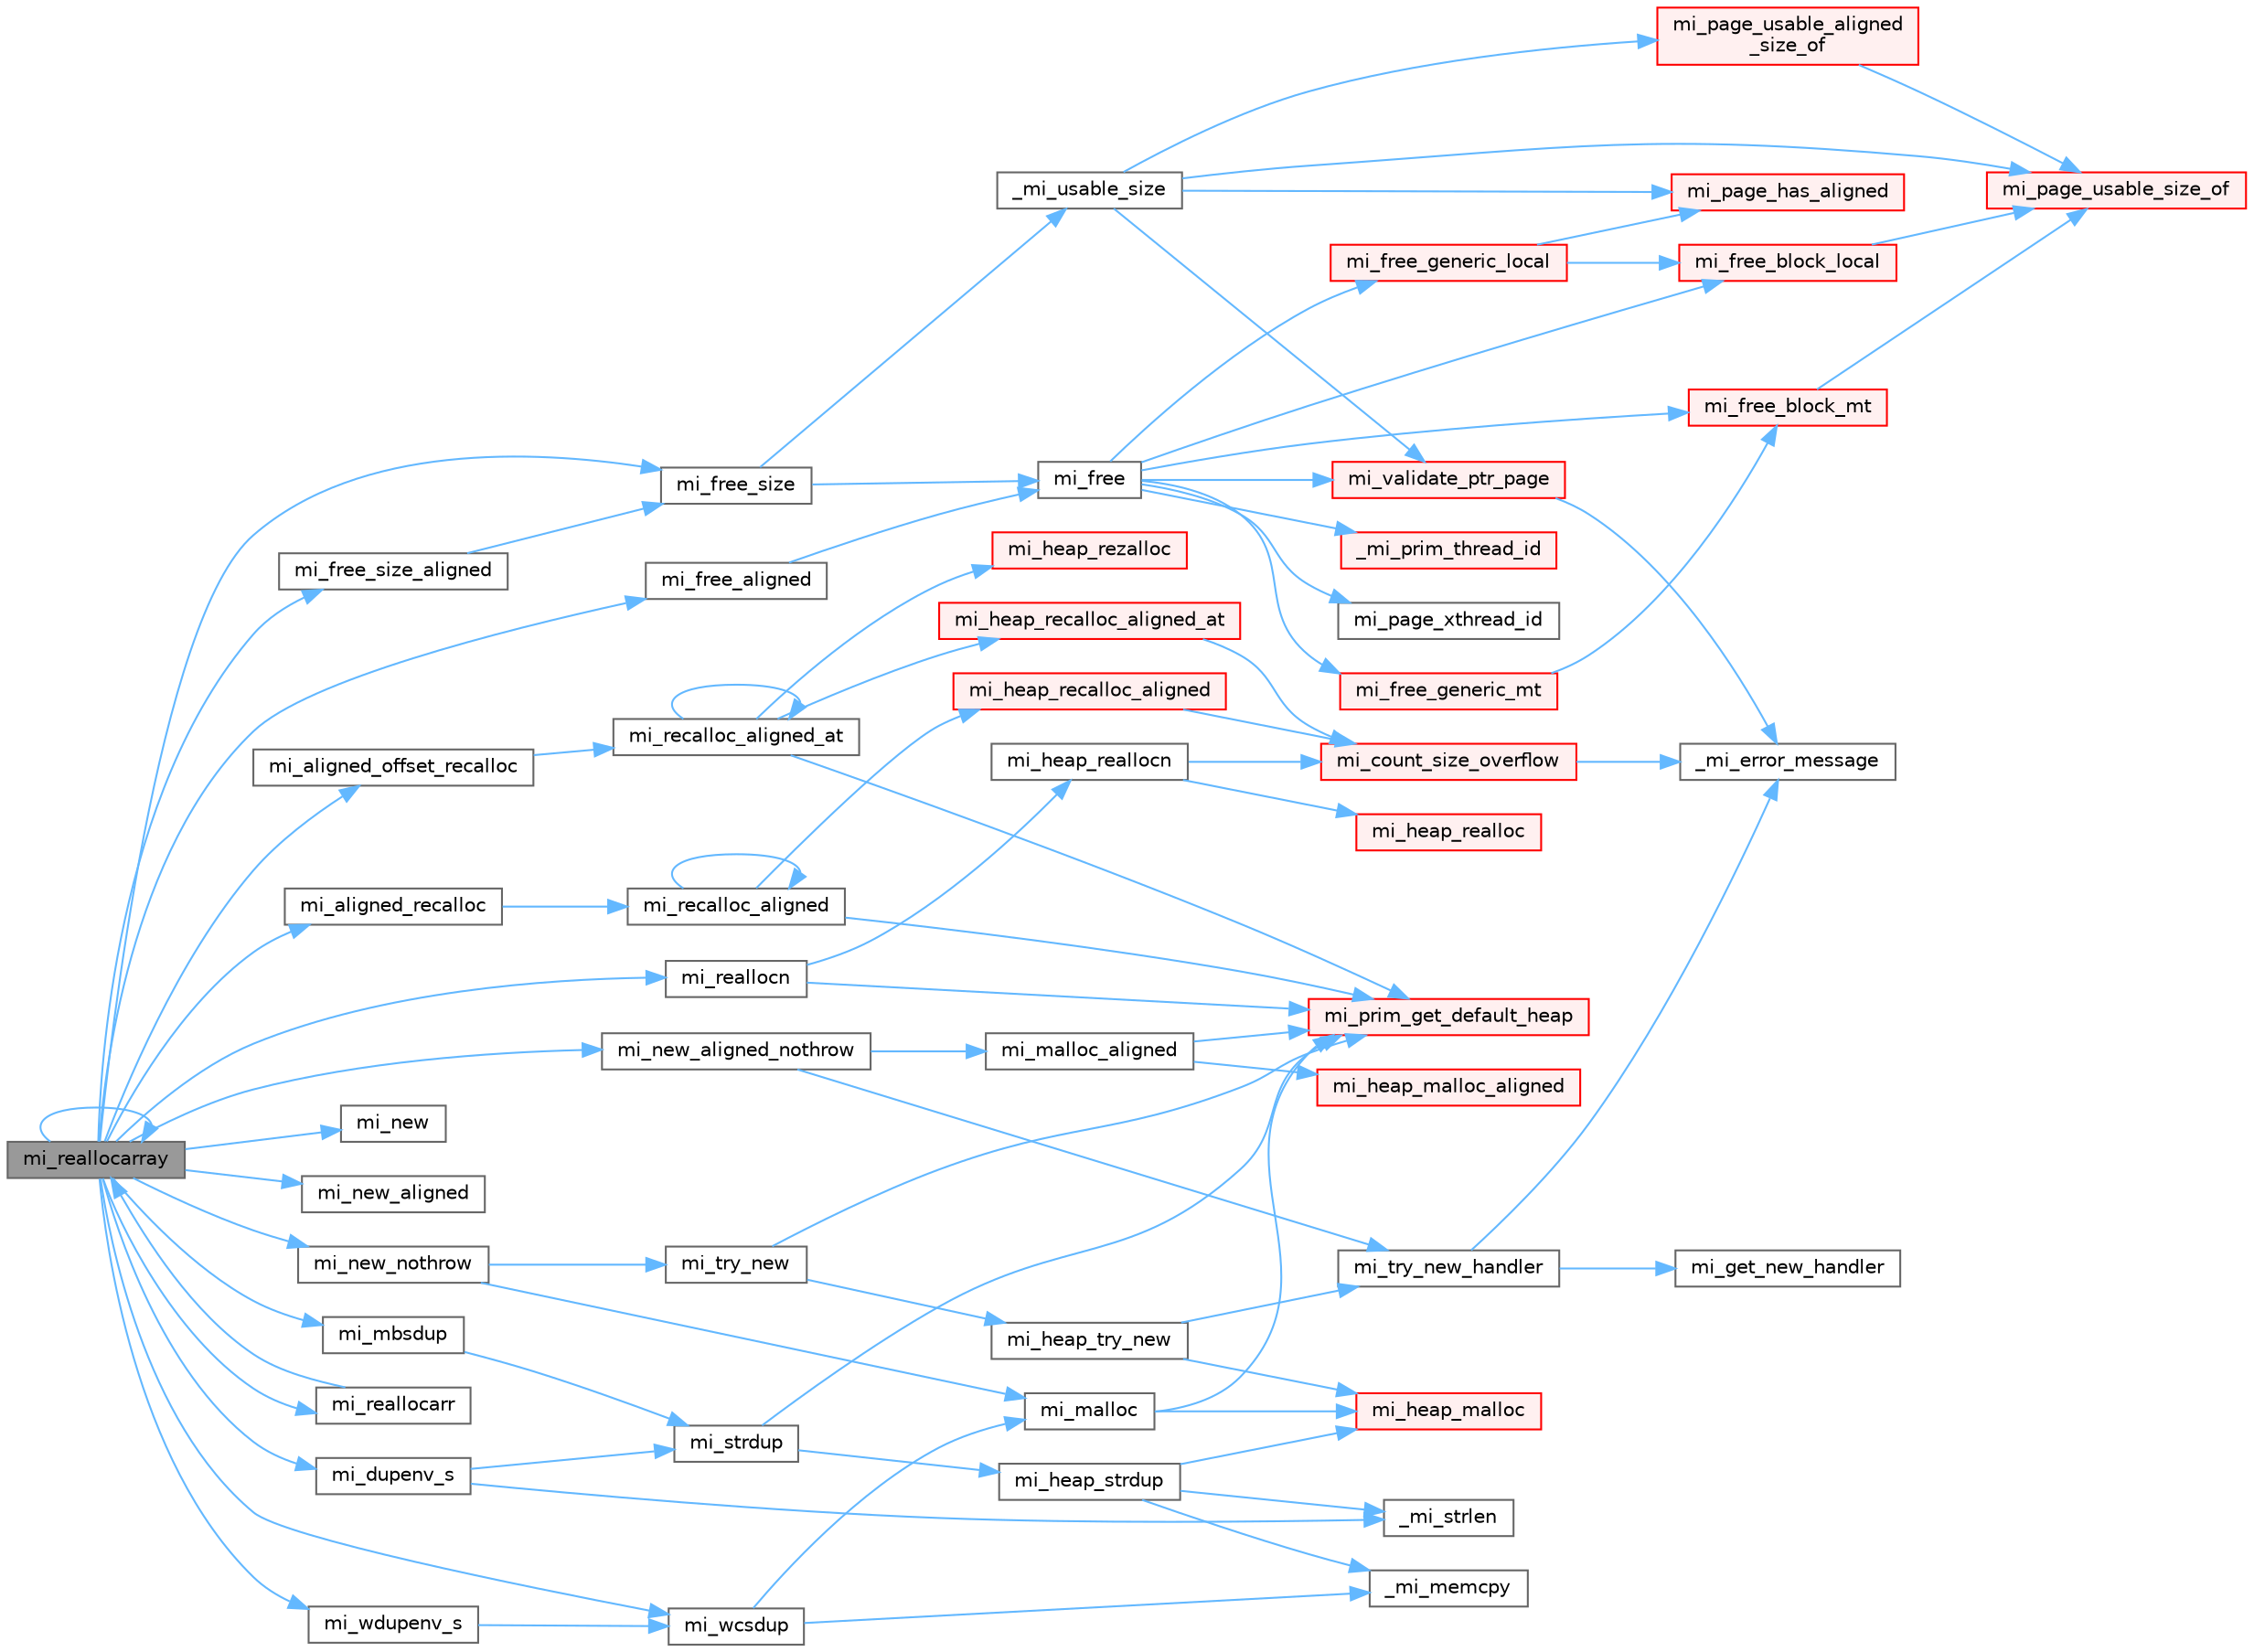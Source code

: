 digraph "mi_reallocarray"
{
 // LATEX_PDF_SIZE
  bgcolor="transparent";
  edge [fontname=Helvetica,fontsize=10,labelfontname=Helvetica,labelfontsize=10];
  node [fontname=Helvetica,fontsize=10,shape=box,height=0.2,width=0.4];
  rankdir="LR";
  Node1 [id="Node000001",label="mi_reallocarray",height=0.2,width=0.4,color="gray40", fillcolor="grey60", style="filled", fontcolor="black",tooltip=" "];
  Node1 -> Node2 [id="edge1_Node000001_Node000002",color="steelblue1",style="solid",tooltip=" "];
  Node2 [id="Node000002",label="mi_aligned_offset_recalloc",height=0.2,width=0.4,color="grey40", fillcolor="white", style="filled",URL="$group__posix.html#ga16570deddd559001b44953eedbad0084",tooltip=" "];
  Node2 -> Node3 [id="edge2_Node000002_Node000003",color="steelblue1",style="solid",tooltip=" "];
  Node3 [id="Node000003",label="mi_recalloc_aligned_at",height=0.2,width=0.4,color="grey40", fillcolor="white", style="filled",URL="$group__zeroinit.html#gaae25e4ddedd4e0fb61b1a8bd5d452750",tooltip=" "];
  Node3 -> Node4 [id="edge3_Node000003_Node000004",color="steelblue1",style="solid",tooltip=" "];
  Node4 [id="Node000004",label="mi_heap_recalloc_aligned_at",height=0.2,width=0.4,color="red", fillcolor="#FFF0F0", style="filled",URL="$group__zeroinit.html#ga07b5bcbaf00d0d2e598c232982588496",tooltip=" "];
  Node4 -> Node5 [id="edge4_Node000004_Node000005",color="steelblue1",style="solid",tooltip=" "];
  Node5 [id="Node000005",label="mi_count_size_overflow",height=0.2,width=0.4,color="red", fillcolor="#FFF0F0", style="filled",URL="$_e_a_s_t_l_2packages_2mimalloc_2include_2mimalloc_2internal_8h.html#ad0741c6523fbf2e3870fd3477bf6fe91",tooltip=" "];
  Node5 -> Node6 [id="edge5_Node000005_Node000006",color="steelblue1",style="solid",tooltip=" "];
  Node6 [id="Node000006",label="_mi_error_message",height=0.2,width=0.4,color="grey40", fillcolor="white", style="filled",URL="$options_8c.html#a2bebc073bcaac71658e57bb260c2e426",tooltip=" "];
  Node3 -> Node499 [id="edge6_Node000003_Node000499",color="steelblue1",style="solid",tooltip=" "];
  Node499 [id="Node000499",label="mi_heap_rezalloc",height=0.2,width=0.4,color="red", fillcolor="#FFF0F0", style="filled",URL="$group__zeroinit.html#ga8d8b7ebb24b513cd84d1a696048da60d",tooltip=" "];
  Node3 -> Node280 [id="edge7_Node000003_Node000280",color="steelblue1",style="solid",tooltip=" "];
  Node280 [id="Node000280",label="mi_prim_get_default_heap",height=0.2,width=0.4,color="red", fillcolor="#FFF0F0", style="filled",URL="$prim_8h.html#a986e62564728229db3ccecbd6e97fd98",tooltip=" "];
  Node3 -> Node3 [id="edge8_Node000003_Node000003",color="steelblue1",style="solid",tooltip=" "];
  Node1 -> Node500 [id="edge9_Node000001_Node000500",color="steelblue1",style="solid",tooltip=" "];
  Node500 [id="Node000500",label="mi_aligned_recalloc",height=0.2,width=0.4,color="grey40", fillcolor="white", style="filled",URL="$group__posix.html#gaf82cbb4b4f24acf723348628451798d3",tooltip=" "];
  Node500 -> Node501 [id="edge10_Node000500_Node000501",color="steelblue1",style="solid",tooltip=" "];
  Node501 [id="Node000501",label="mi_recalloc_aligned",height=0.2,width=0.4,color="grey40", fillcolor="white", style="filled",URL="$group__zeroinit.html#ga3e2169b48683aa0ab64f813fd68d839e",tooltip=" "];
  Node501 -> Node502 [id="edge11_Node000501_Node000502",color="steelblue1",style="solid",tooltip=" "];
  Node502 [id="Node000502",label="mi_heap_recalloc_aligned",height=0.2,width=0.4,color="red", fillcolor="#FFF0F0", style="filled",URL="$group__zeroinit.html#ga87ddd674bf1c67237d780d0b9e0f0f32",tooltip=" "];
  Node502 -> Node5 [id="edge12_Node000502_Node000005",color="steelblue1",style="solid",tooltip=" "];
  Node501 -> Node280 [id="edge13_Node000501_Node000280",color="steelblue1",style="solid",tooltip=" "];
  Node501 -> Node501 [id="edge14_Node000501_Node000501",color="steelblue1",style="solid",tooltip=" "];
  Node1 -> Node505 [id="edge15_Node000001_Node000505",color="steelblue1",style="solid",tooltip=" "];
  Node505 [id="Node000505",label="mi_dupenv_s",height=0.2,width=0.4,color="grey40", fillcolor="white", style="filled",URL="$group__posix.html#gab41369c1a1da7504013a7a0b1d4dd958",tooltip=" "];
  Node505 -> Node40 [id="edge16_Node000505_Node000040",color="steelblue1",style="solid",tooltip=" "];
  Node40 [id="Node000040",label="_mi_strlen",height=0.2,width=0.4,color="grey40", fillcolor="white", style="filled",URL="$libc_8c.html#a70fc9bbb723b024221706d118be42bfc",tooltip=" "];
  Node505 -> Node506 [id="edge17_Node000505_Node000506",color="steelblue1",style="solid",tooltip=" "];
  Node506 [id="Node000506",label="mi_strdup",height=0.2,width=0.4,color="grey40", fillcolor="white", style="filled",URL="$group__malloc.html#ga245ac90ebc2cfdd17de599e5fea59889",tooltip=" "];
  Node506 -> Node507 [id="edge18_Node000506_Node000507",color="steelblue1",style="solid",tooltip=" "];
  Node507 [id="Node000507",label="mi_heap_strdup",height=0.2,width=0.4,color="grey40", fillcolor="white", style="filled",URL="$group__heap.html#ga5754e09ccc51dd6bc73885bb6ea21b7a",tooltip=" "];
  Node507 -> Node11 [id="edge19_Node000507_Node000011",color="steelblue1",style="solid",tooltip=" "];
  Node11 [id="Node000011",label="_mi_memcpy",height=0.2,width=0.4,color="grey40", fillcolor="white", style="filled",URL="$_e_a_s_t_l_2packages_2mimalloc_2include_2mimalloc_2internal_8h.html#aced8405f24c39af46117066bb1633924",tooltip=" "];
  Node507 -> Node40 [id="edge20_Node000507_Node000040",color="steelblue1",style="solid",tooltip=" "];
  Node507 -> Node336 [id="edge21_Node000507_Node000336",color="steelblue1",style="solid",tooltip=" "];
  Node336 [id="Node000336",label="mi_heap_malloc",height=0.2,width=0.4,color="red", fillcolor="#FFF0F0", style="filled",URL="$group__heap.html#gab374e206c7034e0d899fb934e4f4a863",tooltip=" "];
  Node506 -> Node280 [id="edge22_Node000506_Node000280",color="steelblue1",style="solid",tooltip=" "];
  Node1 -> Node508 [id="edge23_Node000001_Node000508",color="steelblue1",style="solid",tooltip=" "];
  Node508 [id="Node000508",label="mi_free_aligned",height=0.2,width=0.4,color="grey40", fillcolor="white", style="filled",URL="$group__posix.html#ga0d28d5cf61e6bfbb18c63092939fe5c9",tooltip=" "];
  Node508 -> Node67 [id="edge24_Node000508_Node000067",color="steelblue1",style="solid",tooltip=" "];
  Node67 [id="Node000067",label="mi_free",height=0.2,width=0.4,color="grey40", fillcolor="white", style="filled",URL="$group__malloc.html#gaf2c7b89c327d1f60f59e68b9ea644d95",tooltip=" "];
  Node67 -> Node50 [id="edge25_Node000067_Node000050",color="steelblue1",style="solid",tooltip=" "];
  Node50 [id="Node000050",label="_mi_prim_thread_id",height=0.2,width=0.4,color="red", fillcolor="#FFF0F0", style="filled",URL="$prim_8h.html#a3875c92cbb791d0a7c69bc1fd2df6804",tooltip=" "];
  Node67 -> Node68 [id="edge26_Node000067_Node000068",color="steelblue1",style="solid",tooltip=" "];
  Node68 [id="Node000068",label="mi_free_block_local",height=0.2,width=0.4,color="red", fillcolor="#FFF0F0", style="filled",URL="$free_8c.html#a4ea336aeb08fb4786186f6087a751d3c",tooltip=" "];
  Node68 -> Node23 [id="edge27_Node000068_Node000023",color="steelblue1",style="solid",tooltip=" "];
  Node23 [id="Node000023",label="mi_page_usable_size_of",height=0.2,width=0.4,color="red", fillcolor="#FFF0F0", style="filled",URL="$free_8c.html#a26335e66b160c5319806a2e33f7b70e7",tooltip=" "];
  Node67 -> Node270 [id="edge28_Node000067_Node000270",color="steelblue1",style="solid",tooltip=" "];
  Node270 [id="Node000270",label="mi_free_block_mt",height=0.2,width=0.4,color="red", fillcolor="#FFF0F0", style="filled",URL="$free_8c.html#af5ffcf95b8bfc34e499ae3b203e72475",tooltip=" "];
  Node270 -> Node23 [id="edge29_Node000270_Node000023",color="steelblue1",style="solid",tooltip=" "];
  Node67 -> Node333 [id="edge30_Node000067_Node000333",color="steelblue1",style="solid",tooltip=" "];
  Node333 [id="Node000333",label="mi_free_generic_local",height=0.2,width=0.4,color="red", fillcolor="#FFF0F0", style="filled",URL="$free_8c.html#a2e61936ec89160d051a72f0d1f95424f",tooltip=" "];
  Node333 -> Node68 [id="edge31_Node000333_Node000068",color="steelblue1",style="solid",tooltip=" "];
  Node333 -> Node15 [id="edge32_Node000333_Node000015",color="steelblue1",style="solid",tooltip=" "];
  Node15 [id="Node000015",label="mi_page_has_aligned",height=0.2,width=0.4,color="red", fillcolor="#FFF0F0", style="filled",URL="$_e_a_s_t_l_2packages_2mimalloc_2include_2mimalloc_2internal_8h.html#ae0b5641b1e2fabf59c84685e08520852",tooltip=" "];
  Node67 -> Node335 [id="edge33_Node000067_Node000335",color="steelblue1",style="solid",tooltip=" "];
  Node335 [id="Node000335",label="mi_free_generic_mt",height=0.2,width=0.4,color="red", fillcolor="#FFF0F0", style="filled",URL="$free_8c.html#acc3316883c1cf74f78cb41e5d1b46ced",tooltip=" "];
  Node335 -> Node270 [id="edge34_Node000335_Node000270",color="steelblue1",style="solid",tooltip=" "];
  Node67 -> Node17 [id="edge35_Node000067_Node000017",color="steelblue1",style="solid",tooltip=" "];
  Node17 [id="Node000017",label="mi_page_xthread_id",height=0.2,width=0.4,color="grey40", fillcolor="white", style="filled",URL="$_e_a_s_t_l_2packages_2mimalloc_2include_2mimalloc_2internal_8h.html#af15a53be4fb9aa00af3c25632b1b1dac",tooltip=" "];
  Node67 -> Node25 [id="edge36_Node000067_Node000025",color="steelblue1",style="solid",tooltip=" "];
  Node25 [id="Node000025",label="mi_validate_ptr_page",height=0.2,width=0.4,color="red", fillcolor="#FFF0F0", style="filled",URL="$free_8c.html#a3c325fa47ff6342dca1b913607844b93",tooltip=" "];
  Node25 -> Node6 [id="edge37_Node000025_Node000006",color="steelblue1",style="solid",tooltip=" "];
  Node1 -> Node509 [id="edge38_Node000001_Node000509",color="steelblue1",style="solid",tooltip=" "];
  Node509 [id="Node000509",label="mi_free_size",height=0.2,width=0.4,color="grey40", fillcolor="white", style="filled",URL="$group__posix.html#gae01389eedab8d67341ff52e2aad80ebb",tooltip=" "];
  Node509 -> Node14 [id="edge39_Node000509_Node000014",color="steelblue1",style="solid",tooltip=" "];
  Node14 [id="Node000014",label="_mi_usable_size",height=0.2,width=0.4,color="grey40", fillcolor="white", style="filled",URL="$free_8c.html#ad2304b1ed3a49b8c20e550c060d5627d",tooltip=" "];
  Node14 -> Node15 [id="edge40_Node000014_Node000015",color="steelblue1",style="solid",tooltip=" "];
  Node14 -> Node18 [id="edge41_Node000014_Node000018",color="steelblue1",style="solid",tooltip=" "];
  Node18 [id="Node000018",label="mi_page_usable_aligned\l_size_of",height=0.2,width=0.4,color="red", fillcolor="#FFF0F0", style="filled",URL="$free_8c.html#a85c1b5ab3965f4a581f194aa06d0cf45",tooltip=" "];
  Node18 -> Node23 [id="edge42_Node000018_Node000023",color="steelblue1",style="solid",tooltip=" "];
  Node14 -> Node23 [id="edge43_Node000014_Node000023",color="steelblue1",style="solid",tooltip=" "];
  Node14 -> Node25 [id="edge44_Node000014_Node000025",color="steelblue1",style="solid",tooltip=" "];
  Node509 -> Node67 [id="edge45_Node000509_Node000067",color="steelblue1",style="solid",tooltip=" "];
  Node1 -> Node510 [id="edge46_Node000001_Node000510",color="steelblue1",style="solid",tooltip=" "];
  Node510 [id="Node000510",label="mi_free_size_aligned",height=0.2,width=0.4,color="grey40", fillcolor="white", style="filled",URL="$group__posix.html#ga72e9d7ffb5fe94d69bc722c8506e27bc",tooltip=" "];
  Node510 -> Node509 [id="edge47_Node000510_Node000509",color="steelblue1",style="solid",tooltip=" "];
  Node1 -> Node511 [id="edge48_Node000001_Node000511",color="steelblue1",style="solid",tooltip=" "];
  Node511 [id="Node000511",label="mi_mbsdup",height=0.2,width=0.4,color="grey40", fillcolor="white", style="filled",URL="$group__posix.html#ga7b82a44094fdec4d2084eb4288a979b0",tooltip=" "];
  Node511 -> Node506 [id="edge49_Node000511_Node000506",color="steelblue1",style="solid",tooltip=" "];
  Node1 -> Node512 [id="edge50_Node000001_Node000512",color="steelblue1",style="solid",tooltip=" "];
  Node512 [id="Node000512",label="mi_new",height=0.2,width=0.4,color="grey40", fillcolor="white", style="filled",URL="$group__cpp.html#ga633d96e3bc7011f960df9f3b2731fc6a",tooltip="like mi_malloc(), but when out of memory, use std::get_new_handler and raise std::bad_alloc exception..."];
  Node1 -> Node513 [id="edge51_Node000001_Node000513",color="steelblue1",style="solid",tooltip=" "];
  Node513 [id="Node000513",label="mi_new_aligned",height=0.2,width=0.4,color="grey40", fillcolor="white", style="filled",URL="$group__cpp.html#ga79c54da0b4b4ce9fcc11d2f6ef6675f8",tooltip="like mi_malloc_aligned(), but when out of memory, use std::get_new_handler and raise std::bad_alloc e..."];
  Node1 -> Node514 [id="edge52_Node000001_Node000514",color="steelblue1",style="solid",tooltip=" "];
  Node514 [id="Node000514",label="mi_new_aligned_nothrow",height=0.2,width=0.4,color="grey40", fillcolor="white", style="filled",URL="$group__cpp.html#ga92ae00b6dd64406c7e64557711ec04b7",tooltip="like mi_malloc_aligned, but when out of memory, use std::get_new_handler but return NULL on failure."];
  Node514 -> Node515 [id="edge53_Node000514_Node000515",color="steelblue1",style="solid",tooltip=" "];
  Node515 [id="Node000515",label="mi_malloc_aligned",height=0.2,width=0.4,color="grey40", fillcolor="white", style="filled",URL="$group__aligned.html#ga69578ff1a98ca16e1dcd02c0995cd65c",tooltip=" "];
  Node515 -> Node516 [id="edge54_Node000515_Node000516",color="steelblue1",style="solid",tooltip=" "];
  Node516 [id="Node000516",label="mi_heap_malloc_aligned",height=0.2,width=0.4,color="red", fillcolor="#FFF0F0", style="filled",URL="$group__heap.html#ga33f4f05b7fea7af2113c62a4bf882cc5",tooltip=" "];
  Node515 -> Node280 [id="edge55_Node000515_Node000280",color="steelblue1",style="solid",tooltip=" "];
  Node514 -> Node517 [id="edge56_Node000514_Node000517",color="steelblue1",style="solid",tooltip=" "];
  Node517 [id="Node000517",label="mi_try_new_handler",height=0.2,width=0.4,color="grey40", fillcolor="white", style="filled",URL="$alloc_8c.html#a4dcf1a710742e2db4c3621d09aa7f62e",tooltip=" "];
  Node517 -> Node6 [id="edge57_Node000517_Node000006",color="steelblue1",style="solid",tooltip=" "];
  Node517 -> Node518 [id="edge58_Node000517_Node000518",color="steelblue1",style="solid",tooltip=" "];
  Node518 [id="Node000518",label="mi_get_new_handler",height=0.2,width=0.4,color="grey40", fillcolor="white", style="filled",URL="$alloc_8c.html#a4bfad1f678598b313d2f95b812c2a978",tooltip=" "];
  Node1 -> Node519 [id="edge59_Node000001_Node000519",color="steelblue1",style="solid",tooltip=" "];
  Node519 [id="Node000519",label="mi_new_nothrow",height=0.2,width=0.4,color="grey40", fillcolor="white", style="filled",URL="$group__cpp.html#ga5cb4f120d1f7296074256215aa9a9e54",tooltip="like mi_malloc, but when out of memory, use std::get_new_handler but return NULL on failure."];
  Node519 -> Node520 [id="edge60_Node000519_Node000520",color="steelblue1",style="solid",tooltip=" "];
  Node520 [id="Node000520",label="mi_malloc",height=0.2,width=0.4,color="grey40", fillcolor="white", style="filled",URL="$group__malloc.html#gae1dd97b542420c87ae085e822b1229e8",tooltip=" "];
  Node520 -> Node336 [id="edge61_Node000520_Node000336",color="steelblue1",style="solid",tooltip=" "];
  Node520 -> Node280 [id="edge62_Node000520_Node000280",color="steelblue1",style="solid",tooltip=" "];
  Node519 -> Node521 [id="edge63_Node000519_Node000521",color="steelblue1",style="solid",tooltip=" "];
  Node521 [id="Node000521",label="mi_try_new",height=0.2,width=0.4,color="grey40", fillcolor="white", style="filled",URL="$alloc_8c.html#ac3575104c496866a03c1d3c59dadf2fe",tooltip=" "];
  Node521 -> Node522 [id="edge64_Node000521_Node000522",color="steelblue1",style="solid",tooltip=" "];
  Node522 [id="Node000522",label="mi_heap_try_new",height=0.2,width=0.4,color="grey40", fillcolor="white", style="filled",URL="$alloc_8c.html#ad8e47ad0cb046820e4b013399c7c9a06",tooltip=" "];
  Node522 -> Node336 [id="edge65_Node000522_Node000336",color="steelblue1",style="solid",tooltip=" "];
  Node522 -> Node517 [id="edge66_Node000522_Node000517",color="steelblue1",style="solid",tooltip=" "];
  Node521 -> Node280 [id="edge67_Node000521_Node000280",color="steelblue1",style="solid",tooltip=" "];
  Node1 -> Node523 [id="edge68_Node000001_Node000523",color="steelblue1",style="solid",tooltip=" "];
  Node523 [id="Node000523",label="mi_reallocarr",height=0.2,width=0.4,color="grey40", fillcolor="white", style="filled",URL="$group__posix.html#ga7e1934d60a3e697950eeb48e042bfad5",tooltip="Corresponds to reallocarr in NetBSD."];
  Node523 -> Node1 [id="edge69_Node000523_Node000001",color="steelblue1",style="solid",tooltip=" "];
  Node1 -> Node1 [id="edge70_Node000001_Node000001",color="steelblue1",style="solid",tooltip=" "];
  Node1 -> Node524 [id="edge71_Node000001_Node000524",color="steelblue1",style="solid",tooltip=" "];
  Node524 [id="Node000524",label="mi_reallocn",height=0.2,width=0.4,color="grey40", fillcolor="white", style="filled",URL="$group__malloc.html#ga8bddfb4a1270a0854bbcf44cb3980467",tooltip=" "];
  Node524 -> Node525 [id="edge72_Node000524_Node000525",color="steelblue1",style="solid",tooltip=" "];
  Node525 [id="Node000525",label="mi_heap_reallocn",height=0.2,width=0.4,color="grey40", fillcolor="white", style="filled",URL="$group__heap.html#gaccf7bfe10ce510a000d3547d9cf7fa29",tooltip=" "];
  Node525 -> Node5 [id="edge73_Node000525_Node000005",color="steelblue1",style="solid",tooltip=" "];
  Node525 -> Node526 [id="edge74_Node000525_Node000526",color="steelblue1",style="solid",tooltip=" "];
  Node526 [id="Node000526",label="mi_heap_realloc",height=0.2,width=0.4,color="red", fillcolor="#FFF0F0", style="filled",URL="$group__heap.html#gac5252d6a2e510bd349e4fcb452e6a93a",tooltip=" "];
  Node524 -> Node280 [id="edge75_Node000524_Node000280",color="steelblue1",style="solid",tooltip=" "];
  Node1 -> Node527 [id="edge76_Node000001_Node000527",color="steelblue1",style="solid",tooltip=" "];
  Node527 [id="Node000527",label="mi_wcsdup",height=0.2,width=0.4,color="grey40", fillcolor="white", style="filled",URL="$group__posix.html#gaa9fd7f25c9ac3a20e89b33bd6e383fcf",tooltip=" "];
  Node527 -> Node11 [id="edge77_Node000527_Node000011",color="steelblue1",style="solid",tooltip=" "];
  Node527 -> Node520 [id="edge78_Node000527_Node000520",color="steelblue1",style="solid",tooltip=" "];
  Node1 -> Node528 [id="edge79_Node000001_Node000528",color="steelblue1",style="solid",tooltip=" "];
  Node528 [id="Node000528",label="mi_wdupenv_s",height=0.2,width=0.4,color="grey40", fillcolor="white", style="filled",URL="$group__posix.html#ga6ac6a6a8f3c96f1af24bb8d0439cbbd1",tooltip=" "];
  Node528 -> Node527 [id="edge80_Node000528_Node000527",color="steelblue1",style="solid",tooltip=" "];
}
